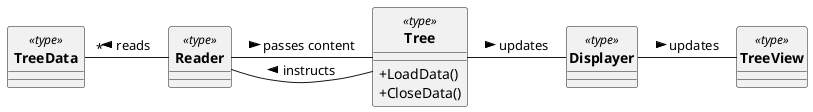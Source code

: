@startuml domain_model
    skinparam classAttributeIconSize 0
    skinparam style strictuml


    class " **TreeData** " as TD <<type>> {

    }

    class " **Reader** " as R <<type>> {

    }

    class "**Displayer**" as D <<type>> {

    }
 
    class "**Tree**" as T <<type>>{
        + LoadData()
        + CloseData()
    }

    class "**TreeView**" as TV <<type>> {

    }

    TD " * " --right-- R: reads < 
    R --right-- T: passes content >
    R --right-- T: instructs <
    T --right-- D: updates >
    D -right- TV: updates >


@enduml
